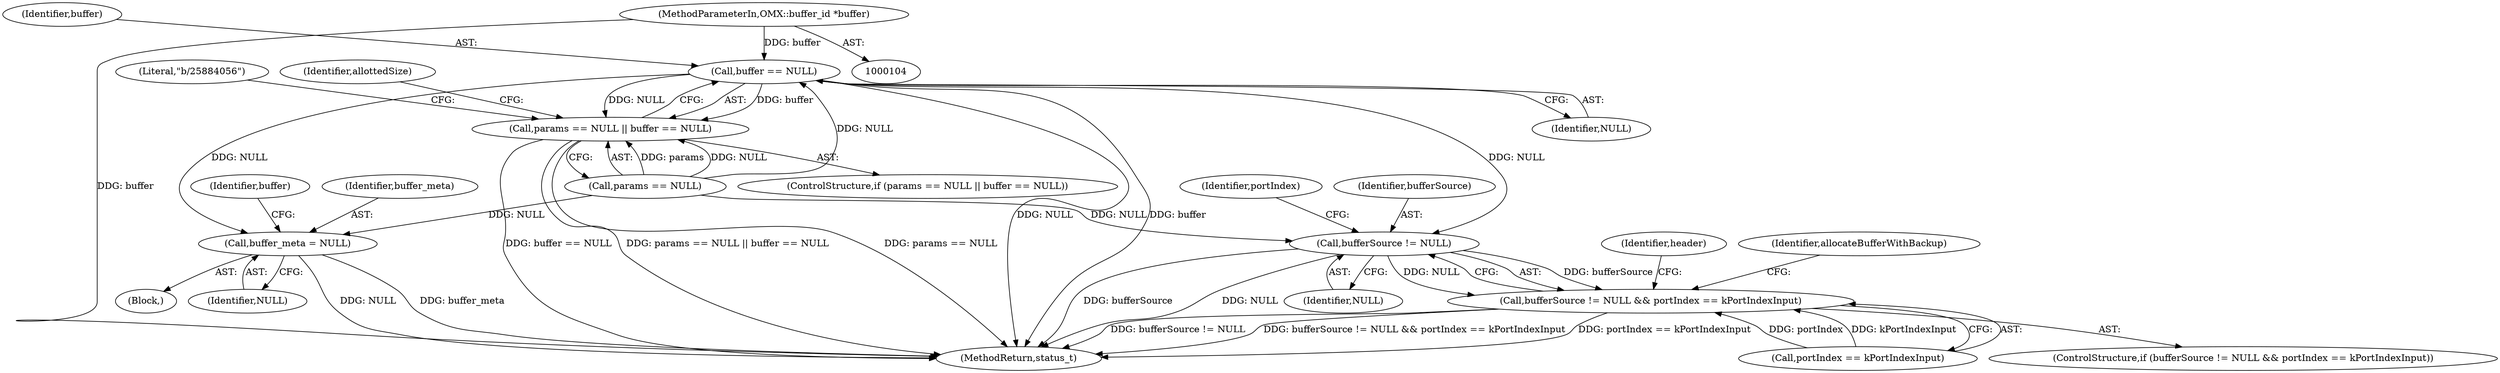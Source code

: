 digraph "0_Android_0f177948ae2640bfe4d70f8e4248e106406b3b0a_5@pointer" {
"1000107" [label="(MethodParameterIn,OMX::buffer_id *buffer)"];
"1000115" [label="(Call,buffer == NULL)"];
"1000111" [label="(Call,params == NULL || buffer == NULL)"];
"1000176" [label="(Call,buffer_meta = NULL)"];
"1000211" [label="(Call,bufferSource != NULL)"];
"1000210" [label="(Call,bufferSource != NULL && portIndex == kPortIndexInput)"];
"1000219" [label="(Identifier,header)"];
"1000116" [label="(Identifier,buffer)"];
"1000111" [label="(Call,params == NULL || buffer == NULL)"];
"1000215" [label="(Identifier,portIndex)"];
"1000115" [label="(Call,buffer == NULL)"];
"1000127" [label="(Identifier,allottedSize)"];
"1000213" [label="(Identifier,NULL)"];
"1000176" [label="(Call,buffer_meta = NULL)"];
"1000177" [label="(Identifier,buffer_meta)"];
"1000214" [label="(Call,portIndex == kPortIndexInput)"];
"1000211" [label="(Call,bufferSource != NULL)"];
"1000209" [label="(ControlStructure,if (bufferSource != NULL && portIndex == kPortIndexInput))"];
"1000107" [label="(MethodParameterIn,OMX::buffer_id *buffer)"];
"1000181" [label="(Identifier,buffer)"];
"1000210" [label="(Call,bufferSource != NULL && portIndex == kPortIndexInput)"];
"1000110" [label="(ControlStructure,if (params == NULL || buffer == NULL))"];
"1000164" [label="(Block,)"];
"1000178" [label="(Identifier,NULL)"];
"1000112" [label="(Call,params == NULL)"];
"1000212" [label="(Identifier,bufferSource)"];
"1000221" [label="(Identifier,allocateBufferWithBackup)"];
"1000120" [label="(Literal,\"b/25884056\")"];
"1000235" [label="(MethodReturn,status_t)"];
"1000117" [label="(Identifier,NULL)"];
"1000107" -> "1000104"  [label="AST: "];
"1000107" -> "1000235"  [label="DDG: buffer"];
"1000107" -> "1000115"  [label="DDG: buffer"];
"1000115" -> "1000111"  [label="AST: "];
"1000115" -> "1000117"  [label="CFG: "];
"1000116" -> "1000115"  [label="AST: "];
"1000117" -> "1000115"  [label="AST: "];
"1000111" -> "1000115"  [label="CFG: "];
"1000115" -> "1000235"  [label="DDG: NULL"];
"1000115" -> "1000235"  [label="DDG: buffer"];
"1000115" -> "1000111"  [label="DDG: buffer"];
"1000115" -> "1000111"  [label="DDG: NULL"];
"1000112" -> "1000115"  [label="DDG: NULL"];
"1000115" -> "1000176"  [label="DDG: NULL"];
"1000115" -> "1000211"  [label="DDG: NULL"];
"1000111" -> "1000110"  [label="AST: "];
"1000111" -> "1000112"  [label="CFG: "];
"1000112" -> "1000111"  [label="AST: "];
"1000120" -> "1000111"  [label="CFG: "];
"1000127" -> "1000111"  [label="CFG: "];
"1000111" -> "1000235"  [label="DDG: params == NULL"];
"1000111" -> "1000235"  [label="DDG: buffer == NULL"];
"1000111" -> "1000235"  [label="DDG: params == NULL || buffer == NULL"];
"1000112" -> "1000111"  [label="DDG: params"];
"1000112" -> "1000111"  [label="DDG: NULL"];
"1000176" -> "1000164"  [label="AST: "];
"1000176" -> "1000178"  [label="CFG: "];
"1000177" -> "1000176"  [label="AST: "];
"1000178" -> "1000176"  [label="AST: "];
"1000181" -> "1000176"  [label="CFG: "];
"1000176" -> "1000235"  [label="DDG: NULL"];
"1000176" -> "1000235"  [label="DDG: buffer_meta"];
"1000112" -> "1000176"  [label="DDG: NULL"];
"1000211" -> "1000210"  [label="AST: "];
"1000211" -> "1000213"  [label="CFG: "];
"1000212" -> "1000211"  [label="AST: "];
"1000213" -> "1000211"  [label="AST: "];
"1000215" -> "1000211"  [label="CFG: "];
"1000210" -> "1000211"  [label="CFG: "];
"1000211" -> "1000235"  [label="DDG: bufferSource"];
"1000211" -> "1000235"  [label="DDG: NULL"];
"1000211" -> "1000210"  [label="DDG: bufferSource"];
"1000211" -> "1000210"  [label="DDG: NULL"];
"1000112" -> "1000211"  [label="DDG: NULL"];
"1000210" -> "1000209"  [label="AST: "];
"1000210" -> "1000214"  [label="CFG: "];
"1000214" -> "1000210"  [label="AST: "];
"1000219" -> "1000210"  [label="CFG: "];
"1000221" -> "1000210"  [label="CFG: "];
"1000210" -> "1000235"  [label="DDG: bufferSource != NULL && portIndex == kPortIndexInput"];
"1000210" -> "1000235"  [label="DDG: portIndex == kPortIndexInput"];
"1000210" -> "1000235"  [label="DDG: bufferSource != NULL"];
"1000214" -> "1000210"  [label="DDG: portIndex"];
"1000214" -> "1000210"  [label="DDG: kPortIndexInput"];
}
